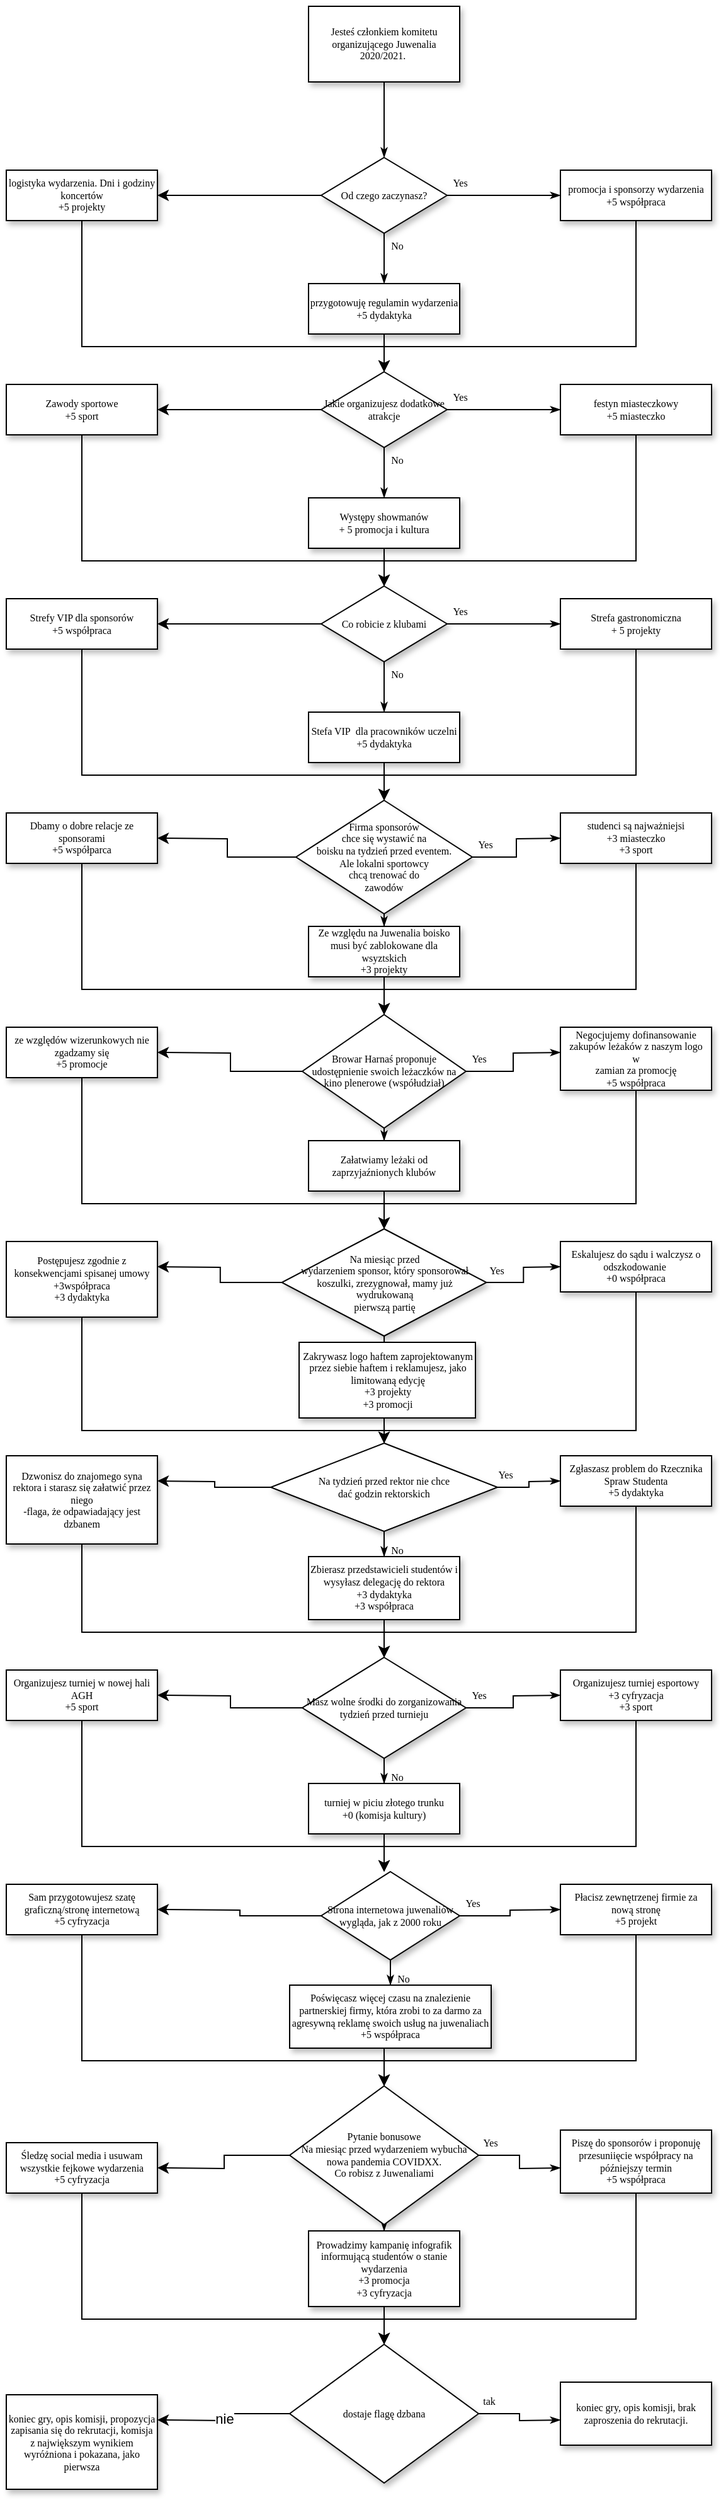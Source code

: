 <mxfile version="13.6.2" type="github">
  <diagram name="Page-1" id="edf60f1a-56cd-e834-aa8a-f176f3a09ee4">
    <mxGraphModel dx="1882" dy="437" grid="1" gridSize="10" guides="1" tooltips="1" connect="1" arrows="1" fold="1" page="1" pageScale="1" pageWidth="1100" pageHeight="850" background="#ffffff" math="0" shadow="0">
      <root>
        <mxCell id="0" />
        <mxCell id="1" parent="0" />
        <mxCell id="60e70716793133e9-32" style="edgeStyle=orthogonalEdgeStyle;rounded=0;html=1;labelBackgroundColor=none;startSize=5;endArrow=classicThin;endFill=1;endSize=5;jettySize=auto;orthogonalLoop=1;strokeWidth=1;fontFamily=Verdana;fontSize=8" parent="1" source="60e70716793133e9-4" target="60e70716793133e9-5" edge="1">
          <mxGeometry relative="1" as="geometry" />
        </mxCell>
        <mxCell id="60e70716793133e9-4" value="Jesteś członkiem komitetu organizującego Juwenalia 2020/2021.&amp;nbsp;" style="rounded=0;whiteSpace=wrap;html=1;shadow=1;labelBackgroundColor=none;strokeWidth=1;fontFamily=Verdana;fontSize=8;align=center;" parent="1" vertex="1">
          <mxGeometry x="190" y="100" width="120" height="60" as="geometry" />
        </mxCell>
        <mxCell id="60e70716793133e9-33" value="Yes" style="edgeStyle=orthogonalEdgeStyle;rounded=0;html=1;labelBackgroundColor=none;startSize=5;endArrow=classicThin;endFill=1;endSize=5;jettySize=auto;orthogonalLoop=1;strokeWidth=1;fontFamily=Verdana;fontSize=8" parent="1" source="60e70716793133e9-5" edge="1">
          <mxGeometry x="-0.778" y="10" relative="1" as="geometry">
            <mxPoint as="offset" />
            <mxPoint x="390" y="250" as="targetPoint" />
          </mxGeometry>
        </mxCell>
        <mxCell id="60e70716793133e9-37" value="No" style="edgeStyle=orthogonalEdgeStyle;rounded=0;html=1;labelBackgroundColor=none;startSize=5;endArrow=classicThin;endFill=1;endSize=5;jettySize=auto;orthogonalLoop=1;strokeWidth=1;fontFamily=Verdana;fontSize=8" parent="1" source="60e70716793133e9-5" target="60e70716793133e9-9" edge="1">
          <mxGeometry x="-0.5" y="10" relative="1" as="geometry">
            <mxPoint as="offset" />
          </mxGeometry>
        </mxCell>
        <mxCell id="uuHVvcL6rKQTdsZu15L0-1" style="edgeStyle=orthogonalEdgeStyle;rounded=0;orthogonalLoop=1;jettySize=auto;html=1;exitX=0;exitY=0.5;exitDx=0;exitDy=0;entryX=1;entryY=0.5;entryDx=0;entryDy=0;" parent="1" source="60e70716793133e9-5" edge="1">
          <mxGeometry relative="1" as="geometry">
            <mxPoint x="70" y="250" as="targetPoint" />
          </mxGeometry>
        </mxCell>
        <mxCell id="60e70716793133e9-5" value="&lt;span&gt;Od czego zaczynasz?&lt;/span&gt;" style="rhombus;whiteSpace=wrap;html=1;rounded=0;shadow=1;labelBackgroundColor=none;strokeWidth=1;fontFamily=Verdana;fontSize=8;align=center;" parent="1" vertex="1">
          <mxGeometry x="200" y="220" width="100" height="60" as="geometry" />
        </mxCell>
        <mxCell id="uuHVvcL6rKQTdsZu15L0-14" style="edgeStyle=orthogonalEdgeStyle;rounded=0;orthogonalLoop=1;jettySize=auto;html=1;exitX=0.5;exitY=1;exitDx=0;exitDy=0;entryX=0.5;entryY=0;entryDx=0;entryDy=0;" parent="1" source="60e70716793133e9-9" edge="1">
          <mxGeometry relative="1" as="geometry">
            <mxPoint x="250" y="390" as="targetPoint" />
          </mxGeometry>
        </mxCell>
        <mxCell id="60e70716793133e9-9" value="przygotowuję regulamin wydarzenia&lt;br&gt;+5 dydaktyka" style="whiteSpace=wrap;html=1;rounded=0;shadow=1;labelBackgroundColor=none;strokeWidth=1;fontFamily=Verdana;fontSize=8;align=center;" parent="1" vertex="1">
          <mxGeometry x="190" y="320" width="120" height="40" as="geometry" />
        </mxCell>
        <mxCell id="uuHVvcL6rKQTdsZu15L0-11" style="edgeStyle=orthogonalEdgeStyle;rounded=0;orthogonalLoop=1;jettySize=auto;html=1;exitX=0.5;exitY=1;exitDx=0;exitDy=0;entryX=0.5;entryY=0;entryDx=0;entryDy=0;" parent="1" source="60e70716793133e9-12" edge="1">
          <mxGeometry relative="1" as="geometry">
            <mxPoint x="250" y="390" as="targetPoint" />
            <Array as="points">
              <mxPoint x="450" y="370" />
              <mxPoint x="250" y="370" />
            </Array>
          </mxGeometry>
        </mxCell>
        <mxCell id="60e70716793133e9-12" value="promocja i sponsorzy wydarzenia&lt;br&gt;+5 współpraca" style="whiteSpace=wrap;html=1;rounded=0;shadow=1;labelBackgroundColor=none;strokeWidth=1;fontFamily=Verdana;fontSize=8;align=center;spacing=6;" parent="1" vertex="1">
          <mxGeometry x="390" y="230" width="120" height="40" as="geometry" />
        </mxCell>
        <mxCell id="uuHVvcL6rKQTdsZu15L0-15" style="edgeStyle=orthogonalEdgeStyle;rounded=0;orthogonalLoop=1;jettySize=auto;html=1;exitX=0.5;exitY=1;exitDx=0;exitDy=0;entryX=0.5;entryY=0;entryDx=0;entryDy=0;" parent="1" source="uuHVvcL6rKQTdsZu15L0-2" edge="1">
          <mxGeometry relative="1" as="geometry">
            <mxPoint x="250" y="390" as="targetPoint" />
            <Array as="points">
              <mxPoint x="10" y="370" />
              <mxPoint x="250" y="370" />
            </Array>
          </mxGeometry>
        </mxCell>
        <mxCell id="uuHVvcL6rKQTdsZu15L0-2" value="logistyka wydarzenia. Dni i godziny koncertów&lt;br&gt;+5 projekty" style="whiteSpace=wrap;html=1;rounded=0;shadow=1;labelBackgroundColor=none;strokeWidth=1;fontFamily=Verdana;fontSize=8;align=center;" parent="1" vertex="1">
          <mxGeometry x="-50" y="230" width="120" height="40" as="geometry" />
        </mxCell>
        <mxCell id="uuHVvcL6rKQTdsZu15L0-16" value="Yes" style="edgeStyle=orthogonalEdgeStyle;rounded=0;html=1;labelBackgroundColor=none;startSize=5;endArrow=classicThin;endFill=1;endSize=5;jettySize=auto;orthogonalLoop=1;strokeWidth=1;fontFamily=Verdana;fontSize=8" parent="1" source="uuHVvcL6rKQTdsZu15L0-19" edge="1">
          <mxGeometry x="-0.778" y="10" relative="1" as="geometry">
            <mxPoint as="offset" />
            <mxPoint x="390" y="420" as="targetPoint" />
          </mxGeometry>
        </mxCell>
        <mxCell id="uuHVvcL6rKQTdsZu15L0-17" value="No" style="edgeStyle=orthogonalEdgeStyle;rounded=0;html=1;labelBackgroundColor=none;startSize=5;endArrow=classicThin;endFill=1;endSize=5;jettySize=auto;orthogonalLoop=1;strokeWidth=1;fontFamily=Verdana;fontSize=8" parent="1" source="uuHVvcL6rKQTdsZu15L0-19" target="uuHVvcL6rKQTdsZu15L0-21" edge="1">
          <mxGeometry x="-0.5" y="10" relative="1" as="geometry">
            <mxPoint as="offset" />
          </mxGeometry>
        </mxCell>
        <mxCell id="uuHVvcL6rKQTdsZu15L0-18" style="edgeStyle=orthogonalEdgeStyle;rounded=0;orthogonalLoop=1;jettySize=auto;html=1;exitX=0;exitY=0.5;exitDx=0;exitDy=0;entryX=1;entryY=0.5;entryDx=0;entryDy=0;" parent="1" source="uuHVvcL6rKQTdsZu15L0-19" edge="1">
          <mxGeometry relative="1" as="geometry">
            <mxPoint x="70" y="420" as="targetPoint" />
          </mxGeometry>
        </mxCell>
        <mxCell id="uuHVvcL6rKQTdsZu15L0-19" value="Jakie organizujesz dodatkowe atrakcje" style="rhombus;whiteSpace=wrap;html=1;rounded=0;shadow=1;labelBackgroundColor=none;strokeWidth=1;fontFamily=Verdana;fontSize=8;align=center;" parent="1" vertex="1">
          <mxGeometry x="200" y="390" width="100" height="60" as="geometry" />
        </mxCell>
        <mxCell id="uuHVvcL6rKQTdsZu15L0-20" style="edgeStyle=orthogonalEdgeStyle;rounded=0;orthogonalLoop=1;jettySize=auto;html=1;exitX=0.5;exitY=1;exitDx=0;exitDy=0;entryX=0.5;entryY=0;entryDx=0;entryDy=0;" parent="1" source="uuHVvcL6rKQTdsZu15L0-21" edge="1">
          <mxGeometry relative="1" as="geometry">
            <mxPoint x="250" y="560" as="targetPoint" />
          </mxGeometry>
        </mxCell>
        <mxCell id="uuHVvcL6rKQTdsZu15L0-21" value="Występy showmanów&lt;br&gt;+ 5 promocja i kultura" style="whiteSpace=wrap;html=1;rounded=0;shadow=1;labelBackgroundColor=none;strokeWidth=1;fontFamily=Verdana;fontSize=8;align=center;" parent="1" vertex="1">
          <mxGeometry x="190" y="490" width="120" height="40" as="geometry" />
        </mxCell>
        <mxCell id="uuHVvcL6rKQTdsZu15L0-22" style="edgeStyle=orthogonalEdgeStyle;rounded=0;orthogonalLoop=1;jettySize=auto;html=1;exitX=0.5;exitY=1;exitDx=0;exitDy=0;entryX=0.5;entryY=0;entryDx=0;entryDy=0;" parent="1" source="uuHVvcL6rKQTdsZu15L0-23" edge="1">
          <mxGeometry relative="1" as="geometry">
            <mxPoint x="250" y="560" as="targetPoint" />
            <Array as="points">
              <mxPoint x="450" y="540" />
              <mxPoint x="250" y="540" />
            </Array>
          </mxGeometry>
        </mxCell>
        <mxCell id="uuHVvcL6rKQTdsZu15L0-23" value="festyn miasteczkowy&lt;br&gt;+5 miasteczko" style="whiteSpace=wrap;html=1;rounded=0;shadow=1;labelBackgroundColor=none;strokeWidth=1;fontFamily=Verdana;fontSize=8;align=center;spacing=6;" parent="1" vertex="1">
          <mxGeometry x="390" y="400" width="120" height="40" as="geometry" />
        </mxCell>
        <mxCell id="uuHVvcL6rKQTdsZu15L0-24" style="edgeStyle=orthogonalEdgeStyle;rounded=0;orthogonalLoop=1;jettySize=auto;html=1;exitX=0.5;exitY=1;exitDx=0;exitDy=0;entryX=0.5;entryY=0;entryDx=0;entryDy=0;" parent="1" source="uuHVvcL6rKQTdsZu15L0-25" edge="1">
          <mxGeometry relative="1" as="geometry">
            <Array as="points">
              <mxPoint x="10" y="540" />
              <mxPoint x="250" y="540" />
            </Array>
            <mxPoint x="250" y="560" as="targetPoint" />
          </mxGeometry>
        </mxCell>
        <mxCell id="uuHVvcL6rKQTdsZu15L0-25" value="Zawody sportowe&lt;br&gt;+5 sport" style="whiteSpace=wrap;html=1;rounded=0;shadow=1;labelBackgroundColor=none;strokeWidth=1;fontFamily=Verdana;fontSize=8;align=center;" parent="1" vertex="1">
          <mxGeometry x="-50" y="400" width="120" height="40" as="geometry" />
        </mxCell>
        <mxCell id="dw4xBnONOWZJq0B0-_L8-1" value="Yes" style="edgeStyle=orthogonalEdgeStyle;rounded=0;html=1;labelBackgroundColor=none;startSize=5;endArrow=classicThin;endFill=1;endSize=5;jettySize=auto;orthogonalLoop=1;strokeWidth=1;fontFamily=Verdana;fontSize=8" edge="1" parent="1" source="dw4xBnONOWZJq0B0-_L8-4">
          <mxGeometry x="-0.778" y="10" relative="1" as="geometry">
            <mxPoint as="offset" />
            <mxPoint x="390" y="590" as="targetPoint" />
          </mxGeometry>
        </mxCell>
        <mxCell id="dw4xBnONOWZJq0B0-_L8-2" value="No" style="edgeStyle=orthogonalEdgeStyle;rounded=0;html=1;labelBackgroundColor=none;startSize=5;endArrow=classicThin;endFill=1;endSize=5;jettySize=auto;orthogonalLoop=1;strokeWidth=1;fontFamily=Verdana;fontSize=8" edge="1" parent="1" source="dw4xBnONOWZJq0B0-_L8-4" target="dw4xBnONOWZJq0B0-_L8-6">
          <mxGeometry x="-0.5" y="10" relative="1" as="geometry">
            <mxPoint as="offset" />
          </mxGeometry>
        </mxCell>
        <mxCell id="dw4xBnONOWZJq0B0-_L8-3" style="edgeStyle=orthogonalEdgeStyle;rounded=0;orthogonalLoop=1;jettySize=auto;html=1;exitX=0;exitY=0.5;exitDx=0;exitDy=0;entryX=1;entryY=0.5;entryDx=0;entryDy=0;" edge="1" parent="1" source="dw4xBnONOWZJq0B0-_L8-4">
          <mxGeometry relative="1" as="geometry">
            <mxPoint x="70" y="590" as="targetPoint" />
          </mxGeometry>
        </mxCell>
        <mxCell id="dw4xBnONOWZJq0B0-_L8-4" value="Co robicie z klubami" style="rhombus;whiteSpace=wrap;html=1;rounded=0;shadow=1;labelBackgroundColor=none;strokeWidth=1;fontFamily=Verdana;fontSize=8;align=center;" vertex="1" parent="1">
          <mxGeometry x="200" y="560" width="100" height="60" as="geometry" />
        </mxCell>
        <mxCell id="dw4xBnONOWZJq0B0-_L8-5" style="edgeStyle=orthogonalEdgeStyle;rounded=0;orthogonalLoop=1;jettySize=auto;html=1;exitX=0.5;exitY=1;exitDx=0;exitDy=0;entryX=0.5;entryY=0;entryDx=0;entryDy=0;" edge="1" parent="1" source="dw4xBnONOWZJq0B0-_L8-6">
          <mxGeometry relative="1" as="geometry">
            <mxPoint x="250" y="730" as="targetPoint" />
          </mxGeometry>
        </mxCell>
        <mxCell id="dw4xBnONOWZJq0B0-_L8-6" value="Stefa VIP&amp;nbsp; dla pracowników uczelni&lt;br&gt;+5 dydaktyka" style="whiteSpace=wrap;html=1;rounded=0;shadow=1;labelBackgroundColor=none;strokeWidth=1;fontFamily=Verdana;fontSize=8;align=center;" vertex="1" parent="1">
          <mxGeometry x="190" y="660" width="120" height="40" as="geometry" />
        </mxCell>
        <mxCell id="dw4xBnONOWZJq0B0-_L8-7" style="edgeStyle=orthogonalEdgeStyle;rounded=0;orthogonalLoop=1;jettySize=auto;html=1;exitX=0.5;exitY=1;exitDx=0;exitDy=0;entryX=0.5;entryY=0;entryDx=0;entryDy=0;" edge="1" parent="1" source="dw4xBnONOWZJq0B0-_L8-8">
          <mxGeometry relative="1" as="geometry">
            <mxPoint x="250" y="730" as="targetPoint" />
            <Array as="points">
              <mxPoint x="450" y="710" />
              <mxPoint x="250" y="710" />
            </Array>
          </mxGeometry>
        </mxCell>
        <mxCell id="dw4xBnONOWZJq0B0-_L8-8" value="Strefa gastronomiczna&lt;br&gt;+ 5 projekty" style="whiteSpace=wrap;html=1;rounded=0;shadow=1;labelBackgroundColor=none;strokeWidth=1;fontFamily=Verdana;fontSize=8;align=center;spacing=6;" vertex="1" parent="1">
          <mxGeometry x="390" y="570" width="120" height="40" as="geometry" />
        </mxCell>
        <mxCell id="dw4xBnONOWZJq0B0-_L8-9" style="edgeStyle=orthogonalEdgeStyle;rounded=0;orthogonalLoop=1;jettySize=auto;html=1;exitX=0.5;exitY=1;exitDx=0;exitDy=0;entryX=0.5;entryY=0;entryDx=0;entryDy=0;" edge="1" parent="1" source="dw4xBnONOWZJq0B0-_L8-10">
          <mxGeometry relative="1" as="geometry">
            <Array as="points">
              <mxPoint x="10" y="710" />
              <mxPoint x="250" y="710" />
            </Array>
            <mxPoint x="250" y="730" as="targetPoint" />
          </mxGeometry>
        </mxCell>
        <mxCell id="dw4xBnONOWZJq0B0-_L8-10" value="Strefy VIP dla sponsorów&lt;br&gt;+5 współpraca" style="whiteSpace=wrap;html=1;rounded=0;shadow=1;labelBackgroundColor=none;strokeWidth=1;fontFamily=Verdana;fontSize=8;align=center;" vertex="1" parent="1">
          <mxGeometry x="-50" y="570" width="120" height="40" as="geometry" />
        </mxCell>
        <mxCell id="dw4xBnONOWZJq0B0-_L8-12" value="Yes" style="edgeStyle=orthogonalEdgeStyle;rounded=0;html=1;labelBackgroundColor=none;startSize=5;endArrow=classicThin;endFill=1;endSize=5;jettySize=auto;orthogonalLoop=1;strokeWidth=1;fontFamily=Verdana;fontSize=8" edge="1" parent="1" source="dw4xBnONOWZJq0B0-_L8-15">
          <mxGeometry x="-0.778" y="10" relative="1" as="geometry">
            <mxPoint as="offset" />
            <mxPoint x="390" y="760" as="targetPoint" />
          </mxGeometry>
        </mxCell>
        <mxCell id="dw4xBnONOWZJq0B0-_L8-13" value="No" style="edgeStyle=orthogonalEdgeStyle;rounded=0;html=1;labelBackgroundColor=none;startSize=5;endArrow=classicThin;endFill=1;endSize=5;jettySize=auto;orthogonalLoop=1;strokeWidth=1;fontFamily=Verdana;fontSize=8" edge="1" parent="1" source="dw4xBnONOWZJq0B0-_L8-15" target="dw4xBnONOWZJq0B0-_L8-17">
          <mxGeometry x="-0.5" y="10" relative="1" as="geometry">
            <mxPoint as="offset" />
          </mxGeometry>
        </mxCell>
        <mxCell id="dw4xBnONOWZJq0B0-_L8-14" style="edgeStyle=orthogonalEdgeStyle;rounded=0;orthogonalLoop=1;jettySize=auto;html=1;exitX=0;exitY=0.5;exitDx=0;exitDy=0;entryX=1;entryY=0.5;entryDx=0;entryDy=0;" edge="1" parent="1" source="dw4xBnONOWZJq0B0-_L8-15">
          <mxGeometry relative="1" as="geometry">
            <mxPoint x="70" y="760" as="targetPoint" />
          </mxGeometry>
        </mxCell>
        <mxCell id="dw4xBnONOWZJq0B0-_L8-15" value="Firma sponsorów &lt;br&gt;chce się wystawić na &lt;br&gt;boisku na tydzień przed eventem.&lt;br&gt;Ale lokalni sportowcy &lt;br&gt;chcą trenować do &lt;br&gt;zawodów" style="rhombus;whiteSpace=wrap;html=1;rounded=0;shadow=1;labelBackgroundColor=none;strokeWidth=1;fontFamily=Verdana;fontSize=8;align=center;" vertex="1" parent="1">
          <mxGeometry x="180" y="730" width="140" height="90" as="geometry" />
        </mxCell>
        <mxCell id="dw4xBnONOWZJq0B0-_L8-16" style="edgeStyle=orthogonalEdgeStyle;rounded=0;orthogonalLoop=1;jettySize=auto;html=1;exitX=0.5;exitY=1;exitDx=0;exitDy=0;entryX=0.5;entryY=0;entryDx=0;entryDy=0;" edge="1" parent="1" source="dw4xBnONOWZJq0B0-_L8-17">
          <mxGeometry relative="1" as="geometry">
            <mxPoint x="250" y="900" as="targetPoint" />
          </mxGeometry>
        </mxCell>
        <mxCell id="dw4xBnONOWZJq0B0-_L8-17" value="Ze względu na Juwenalia boisko musi być zablokowane dla wsyztskich&lt;br&gt;+3 projekty" style="whiteSpace=wrap;html=1;rounded=0;shadow=1;labelBackgroundColor=none;strokeWidth=1;fontFamily=Verdana;fontSize=8;align=center;" vertex="1" parent="1">
          <mxGeometry x="190" y="830" width="120" height="40" as="geometry" />
        </mxCell>
        <mxCell id="dw4xBnONOWZJq0B0-_L8-18" style="edgeStyle=orthogonalEdgeStyle;rounded=0;orthogonalLoop=1;jettySize=auto;html=1;exitX=0.5;exitY=1;exitDx=0;exitDy=0;entryX=0.5;entryY=0;entryDx=0;entryDy=0;" edge="1" parent="1" source="dw4xBnONOWZJq0B0-_L8-19">
          <mxGeometry relative="1" as="geometry">
            <mxPoint x="250" y="900" as="targetPoint" />
            <Array as="points">
              <mxPoint x="450" y="880" />
              <mxPoint x="250" y="880" />
            </Array>
          </mxGeometry>
        </mxCell>
        <mxCell id="dw4xBnONOWZJq0B0-_L8-19" value="studenci są najważniejsi&lt;br&gt;+3 miasteczko&lt;br&gt;+3 sport" style="whiteSpace=wrap;html=1;rounded=0;shadow=1;labelBackgroundColor=none;strokeWidth=1;fontFamily=Verdana;fontSize=8;align=center;spacing=6;" vertex="1" parent="1">
          <mxGeometry x="390" y="740" width="120" height="40" as="geometry" />
        </mxCell>
        <mxCell id="dw4xBnONOWZJq0B0-_L8-20" style="edgeStyle=orthogonalEdgeStyle;rounded=0;orthogonalLoop=1;jettySize=auto;html=1;exitX=0.5;exitY=1;exitDx=0;exitDy=0;entryX=0.5;entryY=0;entryDx=0;entryDy=0;" edge="1" parent="1" source="dw4xBnONOWZJq0B0-_L8-21">
          <mxGeometry relative="1" as="geometry">
            <Array as="points">
              <mxPoint x="10" y="880" />
              <mxPoint x="250" y="880" />
            </Array>
            <mxPoint x="250" y="900" as="targetPoint" />
          </mxGeometry>
        </mxCell>
        <mxCell id="dw4xBnONOWZJq0B0-_L8-21" value="Dbamy o dobre relacje ze sponsorami&lt;br&gt;+5 współparca" style="whiteSpace=wrap;html=1;rounded=0;shadow=1;labelBackgroundColor=none;strokeWidth=1;fontFamily=Verdana;fontSize=8;align=center;" vertex="1" parent="1">
          <mxGeometry x="-50" y="740" width="120" height="40" as="geometry" />
        </mxCell>
        <mxCell id="dw4xBnONOWZJq0B0-_L8-23" value="Yes" style="edgeStyle=orthogonalEdgeStyle;rounded=0;html=1;labelBackgroundColor=none;startSize=5;endArrow=classicThin;endFill=1;endSize=5;jettySize=auto;orthogonalLoop=1;strokeWidth=1;fontFamily=Verdana;fontSize=8" edge="1" parent="1" source="dw4xBnONOWZJq0B0-_L8-26">
          <mxGeometry x="-0.778" y="10" relative="1" as="geometry">
            <mxPoint as="offset" />
            <mxPoint x="390" y="930" as="targetPoint" />
          </mxGeometry>
        </mxCell>
        <mxCell id="dw4xBnONOWZJq0B0-_L8-24" value="No" style="edgeStyle=orthogonalEdgeStyle;rounded=0;html=1;labelBackgroundColor=none;startSize=5;endArrow=classicThin;endFill=1;endSize=5;jettySize=auto;orthogonalLoop=1;strokeWidth=1;fontFamily=Verdana;fontSize=8" edge="1" parent="1" source="dw4xBnONOWZJq0B0-_L8-26" target="dw4xBnONOWZJq0B0-_L8-28">
          <mxGeometry x="-0.5" y="10" relative="1" as="geometry">
            <mxPoint as="offset" />
          </mxGeometry>
        </mxCell>
        <mxCell id="dw4xBnONOWZJq0B0-_L8-25" style="edgeStyle=orthogonalEdgeStyle;rounded=0;orthogonalLoop=1;jettySize=auto;html=1;exitX=0;exitY=0.5;exitDx=0;exitDy=0;entryX=1;entryY=0.5;entryDx=0;entryDy=0;" edge="1" parent="1" source="dw4xBnONOWZJq0B0-_L8-26">
          <mxGeometry relative="1" as="geometry">
            <mxPoint x="70" y="930" as="targetPoint" />
          </mxGeometry>
        </mxCell>
        <mxCell id="dw4xBnONOWZJq0B0-_L8-26" value="Browar Harnaś proponuje udostępnienie swoich leżaczków na kino plenerowe (współudział)" style="rhombus;whiteSpace=wrap;html=1;rounded=0;shadow=1;labelBackgroundColor=none;strokeWidth=1;fontFamily=Verdana;fontSize=8;align=center;" vertex="1" parent="1">
          <mxGeometry x="185" y="900" width="130" height="90" as="geometry" />
        </mxCell>
        <mxCell id="dw4xBnONOWZJq0B0-_L8-27" style="edgeStyle=orthogonalEdgeStyle;rounded=0;orthogonalLoop=1;jettySize=auto;html=1;exitX=0.5;exitY=1;exitDx=0;exitDy=0;entryX=0.5;entryY=0;entryDx=0;entryDy=0;" edge="1" parent="1" source="dw4xBnONOWZJq0B0-_L8-28">
          <mxGeometry relative="1" as="geometry">
            <mxPoint x="250" y="1070" as="targetPoint" />
          </mxGeometry>
        </mxCell>
        <mxCell id="dw4xBnONOWZJq0B0-_L8-28" value="Załatwiamy leżaki od zaprzyjaźnionych klubów" style="whiteSpace=wrap;html=1;rounded=0;shadow=1;labelBackgroundColor=none;strokeWidth=1;fontFamily=Verdana;fontSize=8;align=center;" vertex="1" parent="1">
          <mxGeometry x="190" y="1000" width="120" height="40" as="geometry" />
        </mxCell>
        <mxCell id="dw4xBnONOWZJq0B0-_L8-29" style="edgeStyle=orthogonalEdgeStyle;rounded=0;orthogonalLoop=1;jettySize=auto;html=1;exitX=0.5;exitY=1;exitDx=0;exitDy=0;entryX=0.5;entryY=0;entryDx=0;entryDy=0;" edge="1" parent="1" source="dw4xBnONOWZJq0B0-_L8-30">
          <mxGeometry relative="1" as="geometry">
            <mxPoint x="250" y="1070" as="targetPoint" />
            <Array as="points">
              <mxPoint x="450" y="1050" />
              <mxPoint x="250" y="1050" />
            </Array>
          </mxGeometry>
        </mxCell>
        <mxCell id="dw4xBnONOWZJq0B0-_L8-30" value="Negocjujemy dofinansowanie zakupów leżaków z naszym logo w&lt;br&gt;zamian za promocję&lt;br&gt;+5 współpraca" style="whiteSpace=wrap;html=1;rounded=0;shadow=1;labelBackgroundColor=none;strokeWidth=1;fontFamily=Verdana;fontSize=8;align=center;spacing=6;" vertex="1" parent="1">
          <mxGeometry x="390" y="910" width="120" height="50" as="geometry" />
        </mxCell>
        <mxCell id="dw4xBnONOWZJq0B0-_L8-31" style="edgeStyle=orthogonalEdgeStyle;rounded=0;orthogonalLoop=1;jettySize=auto;html=1;exitX=0.5;exitY=1;exitDx=0;exitDy=0;entryX=0.5;entryY=0;entryDx=0;entryDy=0;" edge="1" parent="1" source="dw4xBnONOWZJq0B0-_L8-32">
          <mxGeometry relative="1" as="geometry">
            <Array as="points">
              <mxPoint x="10" y="1050" />
              <mxPoint x="250" y="1050" />
            </Array>
            <mxPoint x="250" y="1070" as="targetPoint" />
          </mxGeometry>
        </mxCell>
        <mxCell id="dw4xBnONOWZJq0B0-_L8-32" value="ze względów wizerunkowych nie zgadzamy się&lt;br&gt;+5 promocje" style="whiteSpace=wrap;html=1;rounded=0;shadow=1;labelBackgroundColor=none;strokeWidth=1;fontFamily=Verdana;fontSize=8;align=center;" vertex="1" parent="1">
          <mxGeometry x="-50" y="910" width="120" height="40" as="geometry" />
        </mxCell>
        <mxCell id="dw4xBnONOWZJq0B0-_L8-34" value="Yes" style="edgeStyle=orthogonalEdgeStyle;rounded=0;html=1;labelBackgroundColor=none;startSize=5;endArrow=classicThin;endFill=1;endSize=5;jettySize=auto;orthogonalLoop=1;strokeWidth=1;fontFamily=Verdana;fontSize=8" edge="1" parent="1" source="dw4xBnONOWZJq0B0-_L8-37">
          <mxGeometry x="-0.778" y="10" relative="1" as="geometry">
            <mxPoint as="offset" />
            <mxPoint x="390" y="1100" as="targetPoint" />
          </mxGeometry>
        </mxCell>
        <mxCell id="dw4xBnONOWZJq0B0-_L8-35" value="No" style="edgeStyle=orthogonalEdgeStyle;rounded=0;html=1;labelBackgroundColor=none;startSize=5;endArrow=classicThin;endFill=1;endSize=5;jettySize=auto;orthogonalLoop=1;strokeWidth=1;fontFamily=Verdana;fontSize=8" edge="1" parent="1" source="dw4xBnONOWZJq0B0-_L8-37" target="dw4xBnONOWZJq0B0-_L8-39">
          <mxGeometry x="-0.5" y="10" relative="1" as="geometry">
            <mxPoint as="offset" />
          </mxGeometry>
        </mxCell>
        <mxCell id="dw4xBnONOWZJq0B0-_L8-36" style="edgeStyle=orthogonalEdgeStyle;rounded=0;orthogonalLoop=1;jettySize=auto;html=1;exitX=0;exitY=0.5;exitDx=0;exitDy=0;entryX=1;entryY=0.5;entryDx=0;entryDy=0;" edge="1" parent="1" source="dw4xBnONOWZJq0B0-_L8-37">
          <mxGeometry relative="1" as="geometry">
            <mxPoint x="70" y="1100" as="targetPoint" />
          </mxGeometry>
        </mxCell>
        <mxCell id="dw4xBnONOWZJq0B0-_L8-37" value="&lt;span&gt;Na miesiąc przed &lt;br&gt;wydarzeniem sponsor, który sponsorował koszulki, zrezygnował, mamy już &lt;br&gt;wydrukowaną &lt;br&gt;pierwszą partię&lt;/span&gt;" style="rhombus;whiteSpace=wrap;html=1;rounded=0;shadow=1;labelBackgroundColor=none;strokeWidth=1;fontFamily=Verdana;fontSize=8;align=center;" vertex="1" parent="1">
          <mxGeometry x="168.75" y="1070" width="162.5" height="85" as="geometry" />
        </mxCell>
        <mxCell id="dw4xBnONOWZJq0B0-_L8-38" style="edgeStyle=orthogonalEdgeStyle;rounded=0;orthogonalLoop=1;jettySize=auto;html=1;exitX=0.5;exitY=1;exitDx=0;exitDy=0;entryX=0.5;entryY=0;entryDx=0;entryDy=0;" edge="1" parent="1" source="dw4xBnONOWZJq0B0-_L8-39">
          <mxGeometry relative="1" as="geometry">
            <mxPoint x="250" y="1240" as="targetPoint" />
          </mxGeometry>
        </mxCell>
        <mxCell id="dw4xBnONOWZJq0B0-_L8-39" value="Zakrywasz logo haftem zaprojektowanym przez siebie haftem i reklamujesz, jako limitowaną edycję&lt;br&gt;+3 projekty&lt;br&gt;+3 promocji" style="whiteSpace=wrap;html=1;rounded=0;shadow=1;labelBackgroundColor=none;strokeWidth=1;fontFamily=Verdana;fontSize=8;align=center;" vertex="1" parent="1">
          <mxGeometry x="182.5" y="1160" width="140" height="60" as="geometry" />
        </mxCell>
        <mxCell id="dw4xBnONOWZJq0B0-_L8-40" style="edgeStyle=orthogonalEdgeStyle;rounded=0;orthogonalLoop=1;jettySize=auto;html=1;exitX=0.5;exitY=1;exitDx=0;exitDy=0;entryX=0.5;entryY=0;entryDx=0;entryDy=0;" edge="1" parent="1" source="dw4xBnONOWZJq0B0-_L8-41">
          <mxGeometry relative="1" as="geometry">
            <mxPoint x="250" y="1240" as="targetPoint" />
            <Array as="points">
              <mxPoint x="450" y="1230" />
              <mxPoint x="250" y="1230" />
            </Array>
          </mxGeometry>
        </mxCell>
        <mxCell id="dw4xBnONOWZJq0B0-_L8-41" value="Eskalujesz do sądu i walczysz o odszkodowanie&amp;nbsp;&lt;br&gt;+0 współpraca" style="whiteSpace=wrap;html=1;rounded=0;shadow=1;labelBackgroundColor=none;strokeWidth=1;fontFamily=Verdana;fontSize=8;align=center;spacing=6;" vertex="1" parent="1">
          <mxGeometry x="390" y="1080" width="120" height="40" as="geometry" />
        </mxCell>
        <mxCell id="dw4xBnONOWZJq0B0-_L8-42" style="edgeStyle=orthogonalEdgeStyle;rounded=0;orthogonalLoop=1;jettySize=auto;html=1;exitX=0.5;exitY=1;exitDx=0;exitDy=0;entryX=0.5;entryY=0;entryDx=0;entryDy=0;" edge="1" parent="1" source="dw4xBnONOWZJq0B0-_L8-43">
          <mxGeometry relative="1" as="geometry">
            <Array as="points">
              <mxPoint x="10" y="1230" />
              <mxPoint x="250" y="1230" />
            </Array>
            <mxPoint x="250" y="1240" as="targetPoint" />
          </mxGeometry>
        </mxCell>
        <mxCell id="dw4xBnONOWZJq0B0-_L8-43" value="Postępujesz zgodnie z konsekwencjami spisanej umowy&lt;br&gt;+3współpraca&lt;br&gt;+3 dydaktyka" style="whiteSpace=wrap;html=1;rounded=0;shadow=1;labelBackgroundColor=none;strokeWidth=1;fontFamily=Verdana;fontSize=8;align=center;" vertex="1" parent="1">
          <mxGeometry x="-50" y="1080" width="120" height="60" as="geometry" />
        </mxCell>
        <mxCell id="dw4xBnONOWZJq0B0-_L8-45" value="Yes" style="edgeStyle=orthogonalEdgeStyle;rounded=0;html=1;labelBackgroundColor=none;startSize=5;endArrow=classicThin;endFill=1;endSize=5;jettySize=auto;orthogonalLoop=1;strokeWidth=1;fontFamily=Verdana;fontSize=8" edge="1" parent="1" source="dw4xBnONOWZJq0B0-_L8-48">
          <mxGeometry x="-0.778" y="10" relative="1" as="geometry">
            <mxPoint as="offset" />
            <mxPoint x="390" y="1270" as="targetPoint" />
          </mxGeometry>
        </mxCell>
        <mxCell id="dw4xBnONOWZJq0B0-_L8-46" value="No" style="edgeStyle=orthogonalEdgeStyle;rounded=0;html=1;labelBackgroundColor=none;startSize=5;endArrow=classicThin;endFill=1;endSize=5;jettySize=auto;orthogonalLoop=1;strokeWidth=1;fontFamily=Verdana;fontSize=8" edge="1" parent="1" source="dw4xBnONOWZJq0B0-_L8-48" target="dw4xBnONOWZJq0B0-_L8-50">
          <mxGeometry x="-0.5" y="10" relative="1" as="geometry">
            <mxPoint as="offset" />
          </mxGeometry>
        </mxCell>
        <mxCell id="dw4xBnONOWZJq0B0-_L8-47" style="edgeStyle=orthogonalEdgeStyle;rounded=0;orthogonalLoop=1;jettySize=auto;html=1;exitX=0;exitY=0.5;exitDx=0;exitDy=0;entryX=1;entryY=0.5;entryDx=0;entryDy=0;" edge="1" parent="1" source="dw4xBnONOWZJq0B0-_L8-48">
          <mxGeometry relative="1" as="geometry">
            <mxPoint x="70" y="1270" as="targetPoint" />
          </mxGeometry>
        </mxCell>
        <mxCell id="dw4xBnONOWZJq0B0-_L8-48" value="Na tydzień przed rektor nie chce &lt;br&gt;dać godzin rektorskich" style="rhombus;whiteSpace=wrap;html=1;rounded=0;shadow=1;labelBackgroundColor=none;strokeWidth=1;fontFamily=Verdana;fontSize=8;align=center;" vertex="1" parent="1">
          <mxGeometry x="160" y="1240" width="180" height="70" as="geometry" />
        </mxCell>
        <mxCell id="dw4xBnONOWZJq0B0-_L8-49" style="edgeStyle=orthogonalEdgeStyle;rounded=0;orthogonalLoop=1;jettySize=auto;html=1;exitX=0.5;exitY=1;exitDx=0;exitDy=0;entryX=0.5;entryY=0;entryDx=0;entryDy=0;" edge="1" parent="1" source="dw4xBnONOWZJq0B0-_L8-50">
          <mxGeometry relative="1" as="geometry">
            <mxPoint x="250" y="1410" as="targetPoint" />
          </mxGeometry>
        </mxCell>
        <mxCell id="dw4xBnONOWZJq0B0-_L8-50" value="Zbierasz przedstawicieli studentów i wysyłasz delegację do rektora&lt;br&gt;+3 dydaktyka&lt;br&gt;+3 współpraca" style="whiteSpace=wrap;html=1;rounded=0;shadow=1;labelBackgroundColor=none;strokeWidth=1;fontFamily=Verdana;fontSize=8;align=center;" vertex="1" parent="1">
          <mxGeometry x="190" y="1330" width="120" height="50" as="geometry" />
        </mxCell>
        <mxCell id="dw4xBnONOWZJq0B0-_L8-51" style="edgeStyle=orthogonalEdgeStyle;rounded=0;orthogonalLoop=1;jettySize=auto;html=1;exitX=0.5;exitY=1;exitDx=0;exitDy=0;entryX=0.5;entryY=0;entryDx=0;entryDy=0;" edge="1" parent="1" source="dw4xBnONOWZJq0B0-_L8-52">
          <mxGeometry relative="1" as="geometry">
            <mxPoint x="250" y="1410" as="targetPoint" />
            <Array as="points">
              <mxPoint x="450" y="1390" />
              <mxPoint x="250" y="1390" />
            </Array>
          </mxGeometry>
        </mxCell>
        <mxCell id="dw4xBnONOWZJq0B0-_L8-52" value="Zgłaszasz problem do Rzecznika Spraw Studenta&lt;br&gt;+5 dydaktyka" style="whiteSpace=wrap;html=1;rounded=0;shadow=1;labelBackgroundColor=none;strokeWidth=1;fontFamily=Verdana;fontSize=8;align=center;spacing=6;" vertex="1" parent="1">
          <mxGeometry x="390" y="1250" width="120" height="40" as="geometry" />
        </mxCell>
        <mxCell id="dw4xBnONOWZJq0B0-_L8-53" style="edgeStyle=orthogonalEdgeStyle;rounded=0;orthogonalLoop=1;jettySize=auto;html=1;exitX=0.5;exitY=1;exitDx=0;exitDy=0;entryX=0.5;entryY=0;entryDx=0;entryDy=0;" edge="1" parent="1" source="dw4xBnONOWZJq0B0-_L8-54">
          <mxGeometry relative="1" as="geometry">
            <Array as="points">
              <mxPoint x="10" y="1390" />
              <mxPoint x="250" y="1390" />
            </Array>
            <mxPoint x="250" y="1410" as="targetPoint" />
          </mxGeometry>
        </mxCell>
        <mxCell id="dw4xBnONOWZJq0B0-_L8-54" value="Dzwonisz do znajomego syna rektora i starasz się załatwić przez niego&lt;br&gt;-flaga, że odpawiadający jest dzbanem" style="whiteSpace=wrap;html=1;rounded=0;shadow=1;labelBackgroundColor=none;strokeWidth=1;fontFamily=Verdana;fontSize=8;align=center;" vertex="1" parent="1">
          <mxGeometry x="-50" y="1250" width="120" height="70" as="geometry" />
        </mxCell>
        <mxCell id="dw4xBnONOWZJq0B0-_L8-65" value="Yes" style="edgeStyle=orthogonalEdgeStyle;rounded=0;html=1;labelBackgroundColor=none;startSize=5;endArrow=classicThin;endFill=1;endSize=5;jettySize=auto;orthogonalLoop=1;strokeWidth=1;fontFamily=Verdana;fontSize=8" edge="1" parent="1" source="dw4xBnONOWZJq0B0-_L8-68">
          <mxGeometry x="-0.778" y="10" relative="1" as="geometry">
            <mxPoint as="offset" />
            <mxPoint x="390" y="1440" as="targetPoint" />
          </mxGeometry>
        </mxCell>
        <mxCell id="dw4xBnONOWZJq0B0-_L8-66" value="No" style="edgeStyle=orthogonalEdgeStyle;rounded=0;html=1;labelBackgroundColor=none;startSize=5;endArrow=classicThin;endFill=1;endSize=5;jettySize=auto;orthogonalLoop=1;strokeWidth=1;fontFamily=Verdana;fontSize=8" edge="1" parent="1" source="dw4xBnONOWZJq0B0-_L8-68" target="dw4xBnONOWZJq0B0-_L8-70">
          <mxGeometry x="-0.5" y="10" relative="1" as="geometry">
            <mxPoint as="offset" />
          </mxGeometry>
        </mxCell>
        <mxCell id="dw4xBnONOWZJq0B0-_L8-67" style="edgeStyle=orthogonalEdgeStyle;rounded=0;orthogonalLoop=1;jettySize=auto;html=1;exitX=0;exitY=0.5;exitDx=0;exitDy=0;entryX=1;entryY=0.5;entryDx=0;entryDy=0;" edge="1" parent="1" source="dw4xBnONOWZJq0B0-_L8-68">
          <mxGeometry relative="1" as="geometry">
            <mxPoint x="70" y="1440" as="targetPoint" />
          </mxGeometry>
        </mxCell>
        <mxCell id="dw4xBnONOWZJq0B0-_L8-68" value="Masz wolne środki do zorganizowania tydzień przed turnieju" style="rhombus;whiteSpace=wrap;html=1;rounded=0;shadow=1;labelBackgroundColor=none;strokeWidth=1;fontFamily=Verdana;fontSize=8;align=center;" vertex="1" parent="1">
          <mxGeometry x="185" y="1410" width="130" height="80" as="geometry" />
        </mxCell>
        <mxCell id="dw4xBnONOWZJq0B0-_L8-69" style="edgeStyle=orthogonalEdgeStyle;rounded=0;orthogonalLoop=1;jettySize=auto;html=1;exitX=0.5;exitY=1;exitDx=0;exitDy=0;entryX=0.5;entryY=0;entryDx=0;entryDy=0;" edge="1" parent="1" source="dw4xBnONOWZJq0B0-_L8-70">
          <mxGeometry relative="1" as="geometry">
            <mxPoint x="250" y="1580" as="targetPoint" />
          </mxGeometry>
        </mxCell>
        <mxCell id="dw4xBnONOWZJq0B0-_L8-70" value="turniej w piciu złotego trunku&lt;br&gt;+0 (komisja kultury)" style="whiteSpace=wrap;html=1;rounded=0;shadow=1;labelBackgroundColor=none;strokeWidth=1;fontFamily=Verdana;fontSize=8;align=center;" vertex="1" parent="1">
          <mxGeometry x="190" y="1510" width="120" height="40" as="geometry" />
        </mxCell>
        <mxCell id="dw4xBnONOWZJq0B0-_L8-71" style="edgeStyle=orthogonalEdgeStyle;rounded=0;orthogonalLoop=1;jettySize=auto;html=1;exitX=0.5;exitY=1;exitDx=0;exitDy=0;entryX=0.5;entryY=0;entryDx=0;entryDy=0;" edge="1" parent="1" source="dw4xBnONOWZJq0B0-_L8-72">
          <mxGeometry relative="1" as="geometry">
            <mxPoint x="250" y="1580" as="targetPoint" />
            <Array as="points">
              <mxPoint x="450" y="1560" />
              <mxPoint x="250" y="1560" />
            </Array>
          </mxGeometry>
        </mxCell>
        <mxCell id="dw4xBnONOWZJq0B0-_L8-72" value="Organizujesz turniej esportowy&lt;br&gt;+3 cyfryzacja&lt;br&gt;+3 sport" style="whiteSpace=wrap;html=1;rounded=0;shadow=1;labelBackgroundColor=none;strokeWidth=1;fontFamily=Verdana;fontSize=8;align=center;spacing=6;" vertex="1" parent="1">
          <mxGeometry x="390" y="1420" width="120" height="40" as="geometry" />
        </mxCell>
        <mxCell id="dw4xBnONOWZJq0B0-_L8-73" style="edgeStyle=orthogonalEdgeStyle;rounded=0;orthogonalLoop=1;jettySize=auto;html=1;exitX=0.5;exitY=1;exitDx=0;exitDy=0;entryX=0.5;entryY=0;entryDx=0;entryDy=0;" edge="1" parent="1" source="dw4xBnONOWZJq0B0-_L8-74">
          <mxGeometry relative="1" as="geometry">
            <Array as="points">
              <mxPoint x="10" y="1560" />
              <mxPoint x="250" y="1560" />
            </Array>
            <mxPoint x="250" y="1580" as="targetPoint" />
          </mxGeometry>
        </mxCell>
        <mxCell id="dw4xBnONOWZJq0B0-_L8-74" value="Organizujesz turniej w nowej hali AGH&lt;br&gt;+5 sport" style="whiteSpace=wrap;html=1;rounded=0;shadow=1;labelBackgroundColor=none;strokeWidth=1;fontFamily=Verdana;fontSize=8;align=center;" vertex="1" parent="1">
          <mxGeometry x="-50" y="1420" width="120" height="40" as="geometry" />
        </mxCell>
        <mxCell id="dw4xBnONOWZJq0B0-_L8-75" value="Yes" style="edgeStyle=orthogonalEdgeStyle;rounded=0;html=1;labelBackgroundColor=none;startSize=5;endArrow=classicThin;endFill=1;endSize=5;jettySize=auto;orthogonalLoop=1;strokeWidth=1;fontFamily=Verdana;fontSize=8" edge="1" parent="1" source="dw4xBnONOWZJq0B0-_L8-78">
          <mxGeometry x="-0.778" y="10" relative="1" as="geometry">
            <mxPoint as="offset" />
            <mxPoint x="390" y="1610" as="targetPoint" />
          </mxGeometry>
        </mxCell>
        <mxCell id="dw4xBnONOWZJq0B0-_L8-76" value="No" style="edgeStyle=orthogonalEdgeStyle;rounded=0;html=1;labelBackgroundColor=none;startSize=5;endArrow=classicThin;endFill=1;endSize=5;jettySize=auto;orthogonalLoop=1;strokeWidth=1;fontFamily=Verdana;fontSize=8" edge="1" parent="1" source="dw4xBnONOWZJq0B0-_L8-78" target="dw4xBnONOWZJq0B0-_L8-80">
          <mxGeometry x="-0.5" y="10" relative="1" as="geometry">
            <mxPoint as="offset" />
          </mxGeometry>
        </mxCell>
        <mxCell id="dw4xBnONOWZJq0B0-_L8-77" style="edgeStyle=orthogonalEdgeStyle;rounded=0;orthogonalLoop=1;jettySize=auto;html=1;exitX=0;exitY=0.5;exitDx=0;exitDy=0;entryX=1;entryY=0.5;entryDx=0;entryDy=0;" edge="1" parent="1" source="dw4xBnONOWZJq0B0-_L8-78">
          <mxGeometry relative="1" as="geometry">
            <mxPoint x="70" y="1610" as="targetPoint" />
          </mxGeometry>
        </mxCell>
        <mxCell id="dw4xBnONOWZJq0B0-_L8-78" value="Strona internetowa juwenaliów wygląda, jak z 2000 roku" style="rhombus;whiteSpace=wrap;html=1;rounded=0;shadow=1;labelBackgroundColor=none;strokeWidth=1;fontFamily=Verdana;fontSize=8;align=center;" vertex="1" parent="1">
          <mxGeometry x="200" y="1580" width="110" height="70" as="geometry" />
        </mxCell>
        <mxCell id="dw4xBnONOWZJq0B0-_L8-79" style="edgeStyle=orthogonalEdgeStyle;rounded=0;orthogonalLoop=1;jettySize=auto;html=1;exitX=0.5;exitY=1;exitDx=0;exitDy=0;entryX=0.5;entryY=0;entryDx=0;entryDy=0;" edge="1" parent="1" source="dw4xBnONOWZJq0B0-_L8-80">
          <mxGeometry relative="1" as="geometry">
            <mxPoint x="250" y="1750" as="targetPoint" />
          </mxGeometry>
        </mxCell>
        <mxCell id="dw4xBnONOWZJq0B0-_L8-80" value="Poświęcasz więcej czasu na znalezienie partnerskiej firmy, która zrobi to za darmo za agresywną reklamę swoich usług na juwenaliach&lt;br&gt;+5 współpraca" style="whiteSpace=wrap;html=1;rounded=0;shadow=1;labelBackgroundColor=none;strokeWidth=1;fontFamily=Verdana;fontSize=8;align=center;" vertex="1" parent="1">
          <mxGeometry x="175" y="1670" width="160" height="50" as="geometry" />
        </mxCell>
        <mxCell id="dw4xBnONOWZJq0B0-_L8-81" style="edgeStyle=orthogonalEdgeStyle;rounded=0;orthogonalLoop=1;jettySize=auto;html=1;exitX=0.5;exitY=1;exitDx=0;exitDy=0;entryX=0.5;entryY=0;entryDx=0;entryDy=0;" edge="1" parent="1" source="dw4xBnONOWZJq0B0-_L8-82">
          <mxGeometry relative="1" as="geometry">
            <mxPoint x="250" y="1750" as="targetPoint" />
            <Array as="points">
              <mxPoint x="450" y="1730" />
              <mxPoint x="250" y="1730" />
            </Array>
          </mxGeometry>
        </mxCell>
        <mxCell id="dw4xBnONOWZJq0B0-_L8-82" value="Płacisz zewnętrzenej firmie za nową stronę&lt;br&gt;+5 projekt" style="whiteSpace=wrap;html=1;rounded=0;shadow=1;labelBackgroundColor=none;strokeWidth=1;fontFamily=Verdana;fontSize=8;align=center;spacing=6;" vertex="1" parent="1">
          <mxGeometry x="390" y="1590" width="120" height="40" as="geometry" />
        </mxCell>
        <mxCell id="dw4xBnONOWZJq0B0-_L8-83" style="edgeStyle=orthogonalEdgeStyle;rounded=0;orthogonalLoop=1;jettySize=auto;html=1;exitX=0.5;exitY=1;exitDx=0;exitDy=0;entryX=0.5;entryY=0;entryDx=0;entryDy=0;" edge="1" parent="1" source="dw4xBnONOWZJq0B0-_L8-84">
          <mxGeometry relative="1" as="geometry">
            <Array as="points">
              <mxPoint x="10" y="1730" />
              <mxPoint x="250" y="1730" />
            </Array>
            <mxPoint x="250" y="1750" as="targetPoint" />
          </mxGeometry>
        </mxCell>
        <mxCell id="dw4xBnONOWZJq0B0-_L8-84" value="Sam przygotowujesz szatę graficzną/stronę internetową&lt;br&gt;+5 cyfryzacja" style="whiteSpace=wrap;html=1;rounded=0;shadow=1;labelBackgroundColor=none;strokeWidth=1;fontFamily=Verdana;fontSize=8;align=center;" vertex="1" parent="1">
          <mxGeometry x="-50" y="1590" width="120" height="40" as="geometry" />
        </mxCell>
        <mxCell id="dw4xBnONOWZJq0B0-_L8-85" value="Yes" style="edgeStyle=orthogonalEdgeStyle;rounded=0;html=1;labelBackgroundColor=none;startSize=5;endArrow=classicThin;endFill=1;endSize=5;jettySize=auto;orthogonalLoop=1;strokeWidth=1;fontFamily=Verdana;fontSize=8" edge="1" parent="1" source="dw4xBnONOWZJq0B0-_L8-88">
          <mxGeometry x="-0.778" y="10" relative="1" as="geometry">
            <mxPoint as="offset" />
            <mxPoint x="390" y="1815" as="targetPoint" />
          </mxGeometry>
        </mxCell>
        <mxCell id="dw4xBnONOWZJq0B0-_L8-86" value="No" style="edgeStyle=orthogonalEdgeStyle;rounded=0;html=1;labelBackgroundColor=none;startSize=5;endArrow=classicThin;endFill=1;endSize=5;jettySize=auto;orthogonalLoop=1;strokeWidth=1;fontFamily=Verdana;fontSize=8" edge="1" parent="1" source="dw4xBnONOWZJq0B0-_L8-88" target="dw4xBnONOWZJq0B0-_L8-90">
          <mxGeometry x="-0.5" y="10" relative="1" as="geometry">
            <mxPoint as="offset" />
          </mxGeometry>
        </mxCell>
        <mxCell id="dw4xBnONOWZJq0B0-_L8-87" style="edgeStyle=orthogonalEdgeStyle;rounded=0;orthogonalLoop=1;jettySize=auto;html=1;exitX=0;exitY=0.5;exitDx=0;exitDy=0;entryX=1;entryY=0.5;entryDx=0;entryDy=0;" edge="1" parent="1" source="dw4xBnONOWZJq0B0-_L8-88">
          <mxGeometry relative="1" as="geometry">
            <mxPoint x="70" y="1815" as="targetPoint" />
          </mxGeometry>
        </mxCell>
        <mxCell id="dw4xBnONOWZJq0B0-_L8-88" value="Pytanie bonusowe&lt;br&gt;Na miesiąc przed wydarzeniem wybucha nowa pandemia COVIDXX.&lt;br&gt;Co robisz z Juwenaliami" style="rhombus;whiteSpace=wrap;html=1;rounded=0;shadow=1;labelBackgroundColor=none;strokeWidth=1;fontFamily=Verdana;fontSize=8;align=center;" vertex="1" parent="1">
          <mxGeometry x="175" y="1750" width="150" height="110" as="geometry" />
        </mxCell>
        <mxCell id="dw4xBnONOWZJq0B0-_L8-89" style="edgeStyle=orthogonalEdgeStyle;rounded=0;orthogonalLoop=1;jettySize=auto;html=1;exitX=0.5;exitY=1;exitDx=0;exitDy=0;entryX=0.5;entryY=0;entryDx=0;entryDy=0;" edge="1" parent="1" source="dw4xBnONOWZJq0B0-_L8-90">
          <mxGeometry relative="1" as="geometry">
            <mxPoint x="250" y="1955" as="targetPoint" />
          </mxGeometry>
        </mxCell>
        <mxCell id="dw4xBnONOWZJq0B0-_L8-90" value="Prowadzimy kampanię infografik informującą studentów o stanie wydarzenia&lt;br&gt;+3 promocja&lt;br&gt;+3 cyfryzacja" style="whiteSpace=wrap;html=1;rounded=0;shadow=1;labelBackgroundColor=none;strokeWidth=1;fontFamily=Verdana;fontSize=8;align=center;" vertex="1" parent="1">
          <mxGeometry x="190" y="1865" width="120" height="60" as="geometry" />
        </mxCell>
        <mxCell id="dw4xBnONOWZJq0B0-_L8-91" style="edgeStyle=orthogonalEdgeStyle;rounded=0;orthogonalLoop=1;jettySize=auto;html=1;exitX=0.5;exitY=1;exitDx=0;exitDy=0;entryX=0.5;entryY=0;entryDx=0;entryDy=0;" edge="1" parent="1" source="dw4xBnONOWZJq0B0-_L8-92">
          <mxGeometry relative="1" as="geometry">
            <mxPoint x="250" y="1955" as="targetPoint" />
            <Array as="points">
              <mxPoint x="450" y="1935" />
              <mxPoint x="250" y="1935" />
            </Array>
          </mxGeometry>
        </mxCell>
        <mxCell id="dw4xBnONOWZJq0B0-_L8-92" value="Piszę do sponsorów i proponuję przesuniięcie współpracy na późniejszy termin&lt;br&gt;+5 współpraca" style="whiteSpace=wrap;html=1;rounded=0;shadow=1;labelBackgroundColor=none;strokeWidth=1;fontFamily=Verdana;fontSize=8;align=center;spacing=6;" vertex="1" parent="1">
          <mxGeometry x="390" y="1785" width="120" height="50" as="geometry" />
        </mxCell>
        <mxCell id="dw4xBnONOWZJq0B0-_L8-93" style="edgeStyle=orthogonalEdgeStyle;rounded=0;orthogonalLoop=1;jettySize=auto;html=1;exitX=0.5;exitY=1;exitDx=0;exitDy=0;entryX=0.5;entryY=0;entryDx=0;entryDy=0;" edge="1" parent="1" source="dw4xBnONOWZJq0B0-_L8-94">
          <mxGeometry relative="1" as="geometry">
            <Array as="points">
              <mxPoint x="10" y="1935" />
              <mxPoint x="250" y="1935" />
            </Array>
            <mxPoint x="250" y="1955" as="targetPoint" />
          </mxGeometry>
        </mxCell>
        <mxCell id="dw4xBnONOWZJq0B0-_L8-94" value="Śledzę social media i usuwam wszystkie fejkowe wydarzenia&lt;br&gt;+5 cyfryzacja" style="whiteSpace=wrap;html=1;rounded=0;shadow=1;labelBackgroundColor=none;strokeWidth=1;fontFamily=Verdana;fontSize=8;align=center;" vertex="1" parent="1">
          <mxGeometry x="-50" y="1795" width="120" height="40" as="geometry" />
        </mxCell>
        <mxCell id="dw4xBnONOWZJq0B0-_L8-95" value="tak" style="edgeStyle=orthogonalEdgeStyle;rounded=0;html=1;labelBackgroundColor=none;startSize=5;endArrow=classicThin;endFill=1;endSize=5;jettySize=auto;orthogonalLoop=1;strokeWidth=1;fontFamily=Verdana;fontSize=8" edge="1" parent="1" source="dw4xBnONOWZJq0B0-_L8-98">
          <mxGeometry x="-0.778" y="10" relative="1" as="geometry">
            <mxPoint as="offset" />
            <mxPoint x="390" y="2015" as="targetPoint" />
          </mxGeometry>
        </mxCell>
        <mxCell id="dw4xBnONOWZJq0B0-_L8-97" value="nie" style="edgeStyle=orthogonalEdgeStyle;rounded=0;orthogonalLoop=1;jettySize=auto;html=1;exitX=0;exitY=0.5;exitDx=0;exitDy=0;entryX=1;entryY=0.5;entryDx=0;entryDy=0;" edge="1" parent="1" source="dw4xBnONOWZJq0B0-_L8-98">
          <mxGeometry relative="1" as="geometry">
            <mxPoint x="70" y="2015" as="targetPoint" />
          </mxGeometry>
        </mxCell>
        <mxCell id="dw4xBnONOWZJq0B0-_L8-98" value="dostaje flagę dzbana" style="rhombus;whiteSpace=wrap;html=1;rounded=0;shadow=1;labelBackgroundColor=none;strokeWidth=1;fontFamily=Verdana;fontSize=8;align=center;" vertex="1" parent="1">
          <mxGeometry x="175" y="1955" width="150" height="110" as="geometry" />
        </mxCell>
        <mxCell id="dw4xBnONOWZJq0B0-_L8-102" value="koniec gry, opis komisji, brak zaproszenia do rekrutacji." style="whiteSpace=wrap;html=1;rounded=0;shadow=1;labelBackgroundColor=none;strokeWidth=1;fontFamily=Verdana;fontSize=8;align=center;spacing=6;" vertex="1" parent="1">
          <mxGeometry x="390" y="1985" width="120" height="50" as="geometry" />
        </mxCell>
        <mxCell id="dw4xBnONOWZJq0B0-_L8-104" value="koniec gry, opis komisji, propozycja zapisania się do rekrutacji, komisja z największym wynikiem wyróżniona i pokazana, jako pierwsza" style="whiteSpace=wrap;html=1;rounded=0;shadow=1;labelBackgroundColor=none;strokeWidth=1;fontFamily=Verdana;fontSize=8;align=center;" vertex="1" parent="1">
          <mxGeometry x="-50" y="1995" width="120" height="75" as="geometry" />
        </mxCell>
      </root>
    </mxGraphModel>
  </diagram>
</mxfile>
